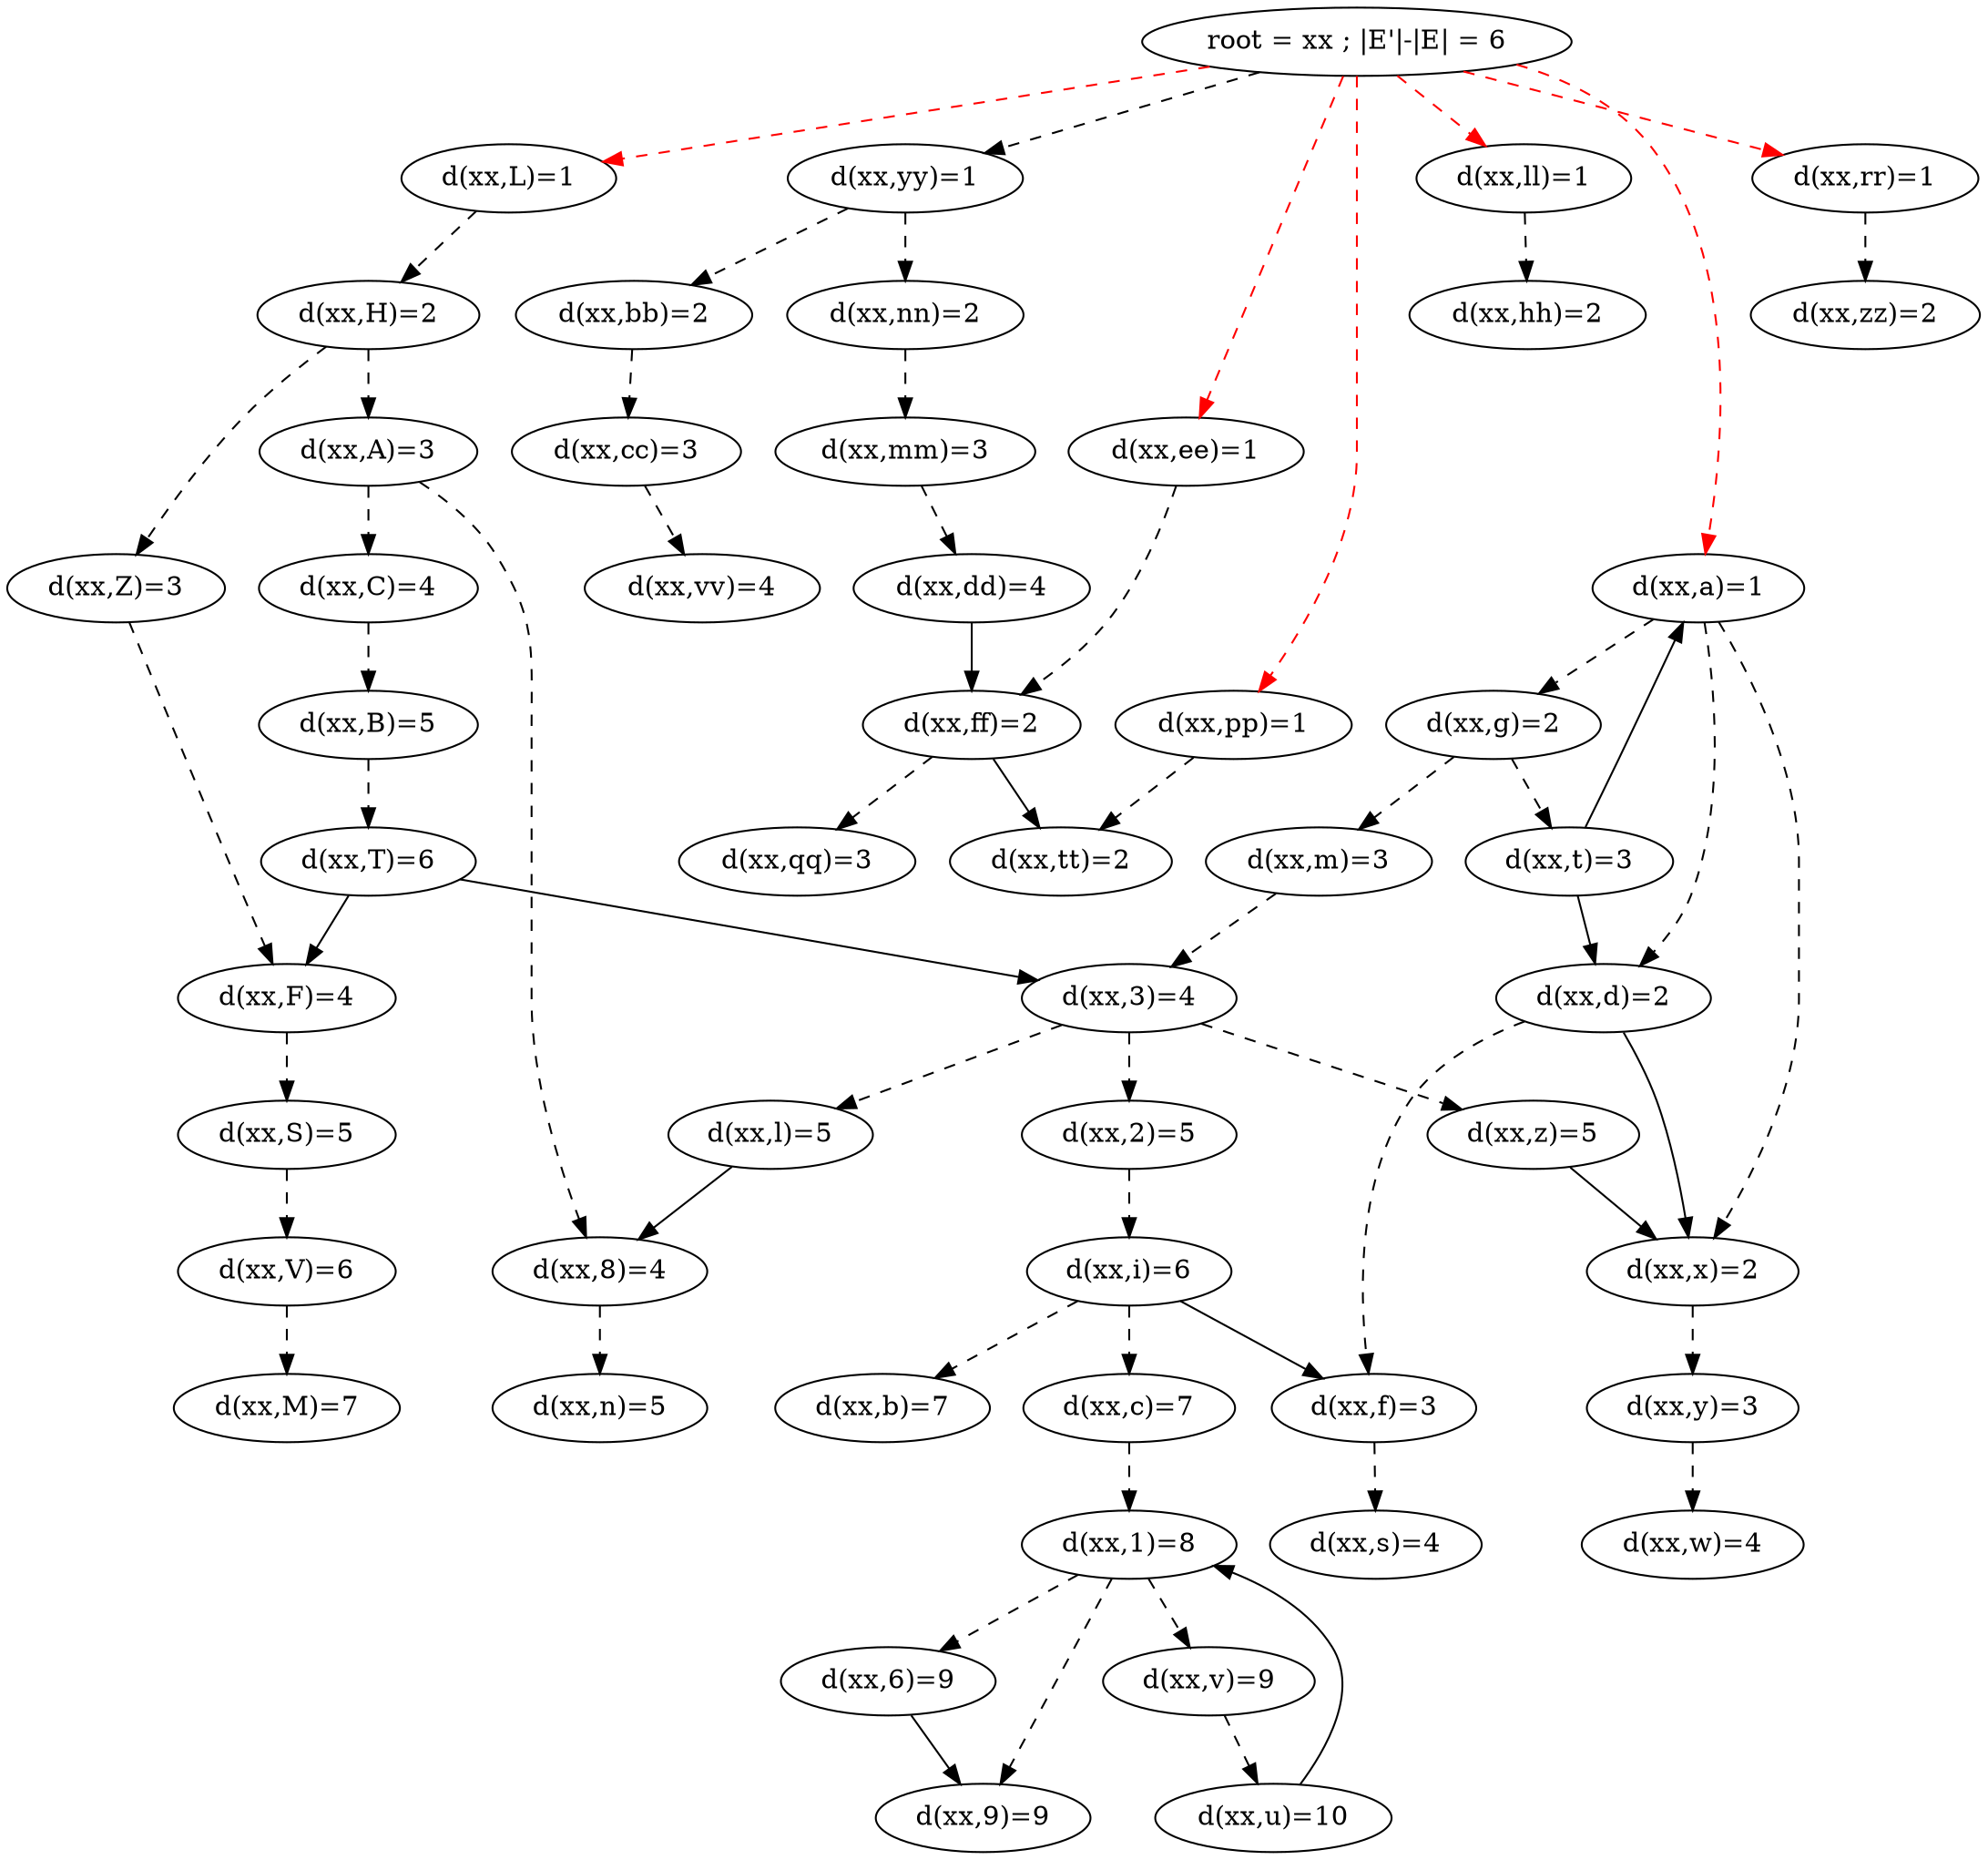 digraph grafo_output { xx [label="root = xx ; |E'|-|E| = 6"];
xx->yy [style=dashed];
yy [label="d(xx,yy)=1"]; 
xx->L [style=dashed, color=red];
L [label="d(xx,L)=1"]; 
xx->a [style=dashed, color=red];
a [label="d(xx,a)=1"]; 
xx->ee [style=dashed, color=red];
ee [label="d(xx,ee)=1"]; 
xx->ll [style=dashed, color=red];
ll [label="d(xx,ll)=1"]; 
xx->pp [style=dashed, color=red];
pp [label="d(xx,pp)=1"]; 
xx->rr [style=dashed, color=red];
rr [label="d(xx,rr)=1"]; 
yy->nn [style=dashed];
nn [label="d(xx,nn)=2"]; 
yy->bb [style=dashed];
bb [label="d(xx,bb)=2"]; 
L->H [style=dashed];
H [label="d(xx,H)=2"]; 
a->x [style=dashed];
x [label="d(xx,x)=2"]; 
a->d [style=dashed];
d [label="d(xx,d)=2"]; 
a->g [style=dashed];
g [label="d(xx,g)=2"]; 
ee->ff [style=dashed];
ff [label="d(xx,ff)=2"]; 
ll->hh [style=dashed];
hh [label="d(xx,hh)=2"]; 
pp->tt [style=dashed];
tt [label="d(xx,tt)=2"]; 
rr->zz [style=dashed];
zz [label="d(xx,zz)=2"]; 
nn->mm [style=dashed];
mm [label="d(xx,mm)=3"]; 
bb->cc [style=dashed];
cc [label="d(xx,cc)=3"]; 
H->Z [style=dashed];
Z [label="d(xx,Z)=3"]; 
H->A [style=dashed];
A [label="d(xx,A)=3"]; 
x->y [style=dashed];
y [label="d(xx,y)=3"]; 
d->f [style=dashed];
f [label="d(xx,f)=3"]; 
d->x;
g->m [style=dashed];
m [label="d(xx,m)=3"]; 
g->t [style=dashed];
t [label="d(xx,t)=3"]; 
ff->qq [style=dashed];
qq [label="d(xx,qq)=3"]; 
ff->tt;
mm->dd [style=dashed];
dd [label="d(xx,dd)=4"]; 
cc->vv [style=dashed];
vv [label="d(xx,vv)=4"]; 
Z->F [style=dashed];
F [label="d(xx,F)=4"]; 
A->C [style=dashed];
C [label="d(xx,C)=4"]; 
A->8 [style=dashed];
8 [label="d(xx,8)=4"]; 
y->w [style=dashed];
w [label="d(xx,w)=4"]; 
f->s [style=dashed];
s [label="d(xx,s)=4"]; 
m->3 [style=dashed];
3 [label="d(xx,3)=4"]; 
t->d;
t->a;
dd->ff;
F->S [style=dashed];
S [label="d(xx,S)=5"]; 
C->B [style=dashed];
B [label="d(xx,B)=5"]; 
8->n [style=dashed];
n [label="d(xx,n)=5"]; 
3->l [style=dashed];
l [label="d(xx,l)=5"]; 
3->2 [style=dashed];
2 [label="d(xx,2)=5"]; 
3->z [style=dashed];
z [label="d(xx,z)=5"]; 
S->V [style=dashed];
V [label="d(xx,V)=6"]; 
B->T [style=dashed];
T [label="d(xx,T)=6"]; 
l->8;
2->i [style=dashed];
i [label="d(xx,i)=6"]; 
z->x;
V->M [style=dashed];
M [label="d(xx,M)=7"]; 
T->F;
T->3;
i->f;
i->c [style=dashed];
c [label="d(xx,c)=7"]; 
i->b [style=dashed];
b [label="d(xx,b)=7"]; 
c->1 [style=dashed];
1 [label="d(xx,1)=8"]; 
1->6 [style=dashed];
6 [label="d(xx,6)=9"]; 
1->9 [style=dashed];
9 [label="d(xx,9)=9"]; 
1->v [style=dashed];
v [label="d(xx,v)=9"]; 
6->9;
v->u [style=dashed];
u [label="d(xx,u)=10"]; 
u->1;
 }
